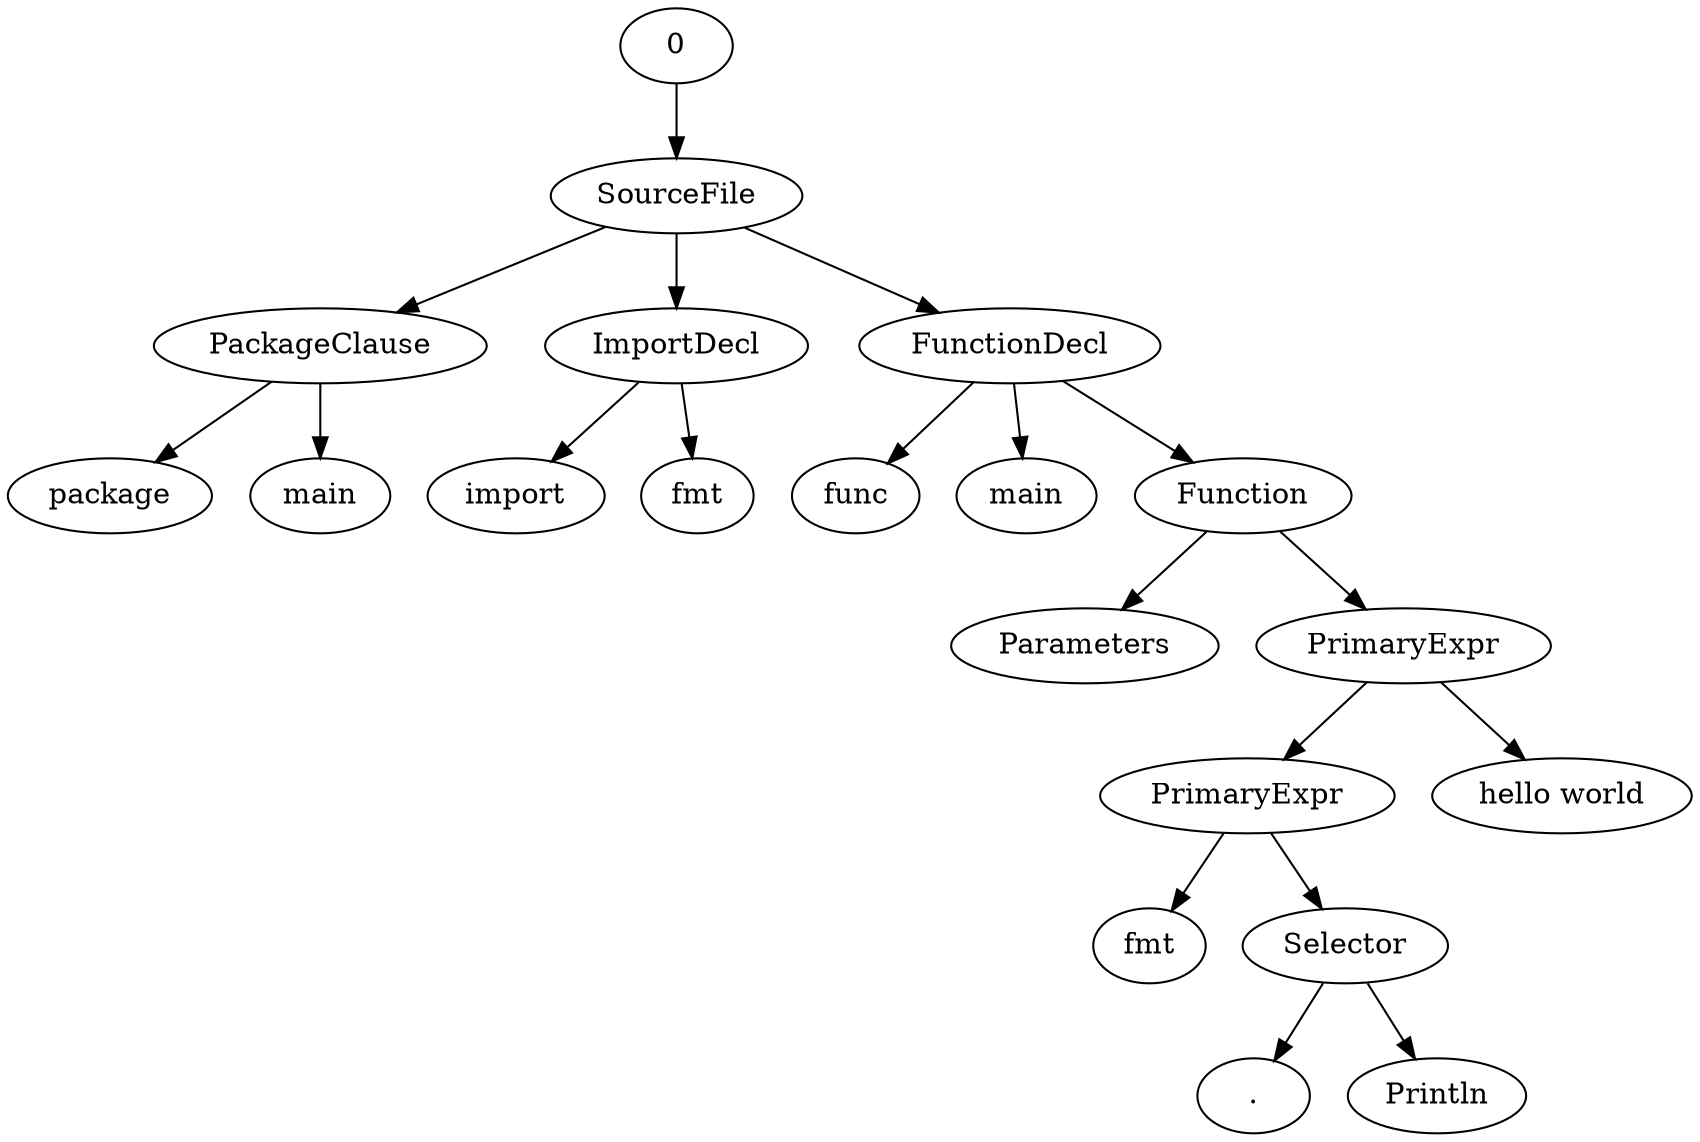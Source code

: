 strict digraph G {
1 [label="SourceFile"];
0 -> 1;
2 [label="PackageClause"];
1 -> 2;
3 [label="package"];
2 -> 3;
5 [label="main"];
2 -> 5;
7 [label="ImportDecl"];
1 -> 7;
8 [label="import"];
7 -> 8;
11 [label="fmt"];
7 -> 11;
14 [label="FunctionDecl"];
1 -> 14;
15 [label="func"];
14 -> 15;
17 [label="main"];
14 -> 17;
18 [label="Function"];
14 -> 18;
20 [label="Parameters"];
18 -> 20;
29 [label="PrimaryExpr"];
18 -> 29;
30 [label="PrimaryExpr"];
29 -> 30;
34 [label="fmt"];
30 -> 34;
35 [label="Selector"];
30 -> 35;
36 [label="."];
35 -> 36;
37 [label="Println"];
35 -> 37;
47 [label="hello world"];
29 -> 47;
}
